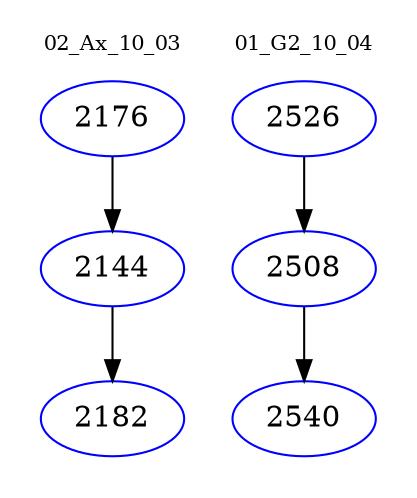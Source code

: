 digraph{
subgraph cluster_0 {
color = white
label = "02_Ax_10_03";
fontsize=10;
T0_2176 [label="2176", color="blue"]
T0_2176 -> T0_2144 [color="black"]
T0_2144 [label="2144", color="blue"]
T0_2144 -> T0_2182 [color="black"]
T0_2182 [label="2182", color="blue"]
}
subgraph cluster_1 {
color = white
label = "01_G2_10_04";
fontsize=10;
T1_2526 [label="2526", color="blue"]
T1_2526 -> T1_2508 [color="black"]
T1_2508 [label="2508", color="blue"]
T1_2508 -> T1_2540 [color="black"]
T1_2540 [label="2540", color="blue"]
}
}
